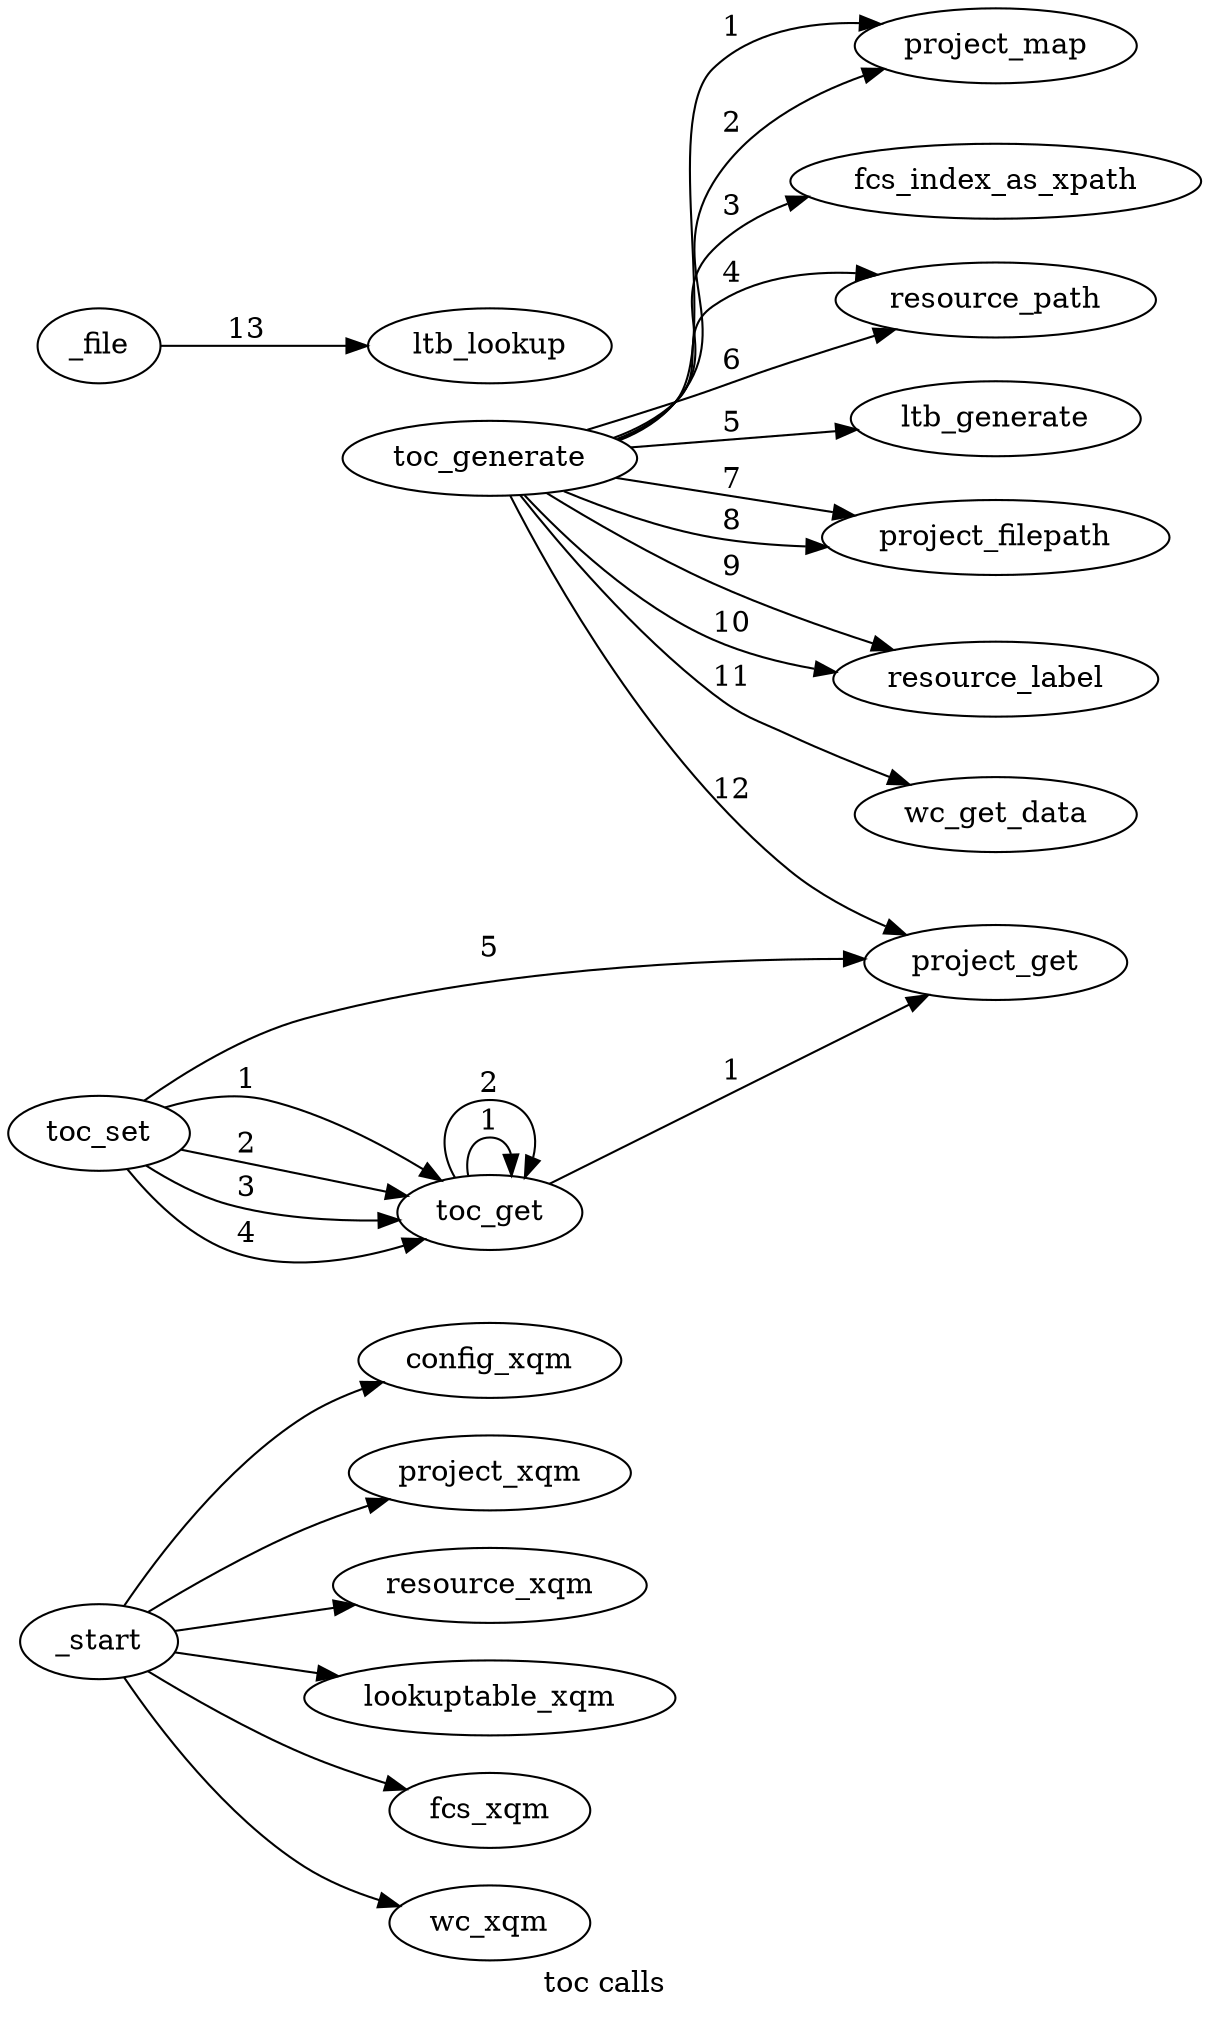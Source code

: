  /* dot -otoc_calls.png -Tpng toc_calls.dot */ 
digraph toc_calls {
label="toc calls";
rankdir=LR;
_start -> config_xqm ;
_start -> project_xqm ;
_start -> resource_xqm ;
_start -> lookuptable_xqm ;
_start -> fcs_xqm ;
_start -> wc_xqm ;
toc_generate -> project_map [label= 1 ];
toc_generate -> project_map [label= 2 ];
toc_generate -> fcs_index_as_xpath [label= 3 ];
toc_generate -> resource_path [label= 4 ];
toc_generate -> ltb_generate [label= 5 ];
toc_generate -> resource_path [label= 6 ];
toc_generate -> project_filepath [label= 7 ];
toc_generate -> project_filepath [label= 8 ];
toc_generate -> resource_label [label= 9 ];
toc_generate -> resource_label [label= 10 ];
toc_generate -> wc_get_data [label= 11 ];
toc_generate -> project_get [label= 12 ];
_file -> ltb_lookup [label= 13 ];
toc_set -> toc_get [label= 1 ];
toc_set -> toc_get [label= 2 ];
toc_set -> toc_get [label= 3 ];
toc_set -> toc_get [label= 4 ];
toc_set -> project_get [label= 5 ];
toc_get -> toc_get [label= 1 ];
toc_get -> toc_get [label= 2 ];
toc_get -> project_get [label= 1 ];
}
